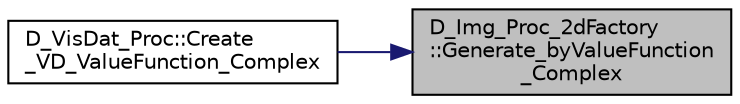 digraph "D_Img_Proc_2dFactory::Generate_byValueFunction_Complex"
{
 // LATEX_PDF_SIZE
  edge [fontname="Helvetica",fontsize="10",labelfontname="Helvetica",labelfontsize="10"];
  node [fontname="Helvetica",fontsize="10",shape=record];
  rankdir="RL";
  Node1 [label="D_Img_Proc_2dFactory\l::Generate_byValueFunction\l_Complex",height=0.2,width=0.4,color="black", fillcolor="grey75", style="filled", fontcolor="black",tooltip=" "];
  Node1 -> Node2 [dir="back",color="midnightblue",fontsize="10",style="solid"];
  Node2 [label="D_VisDat_Proc::Create\l_VD_ValueFunction_Complex",height=0.2,width=0.4,color="black", fillcolor="white", style="filled",URL="$class_d___vis_dat___proc.html#a8b140efdf86d8786d9beebed8b5da698",tooltip=" "];
}
